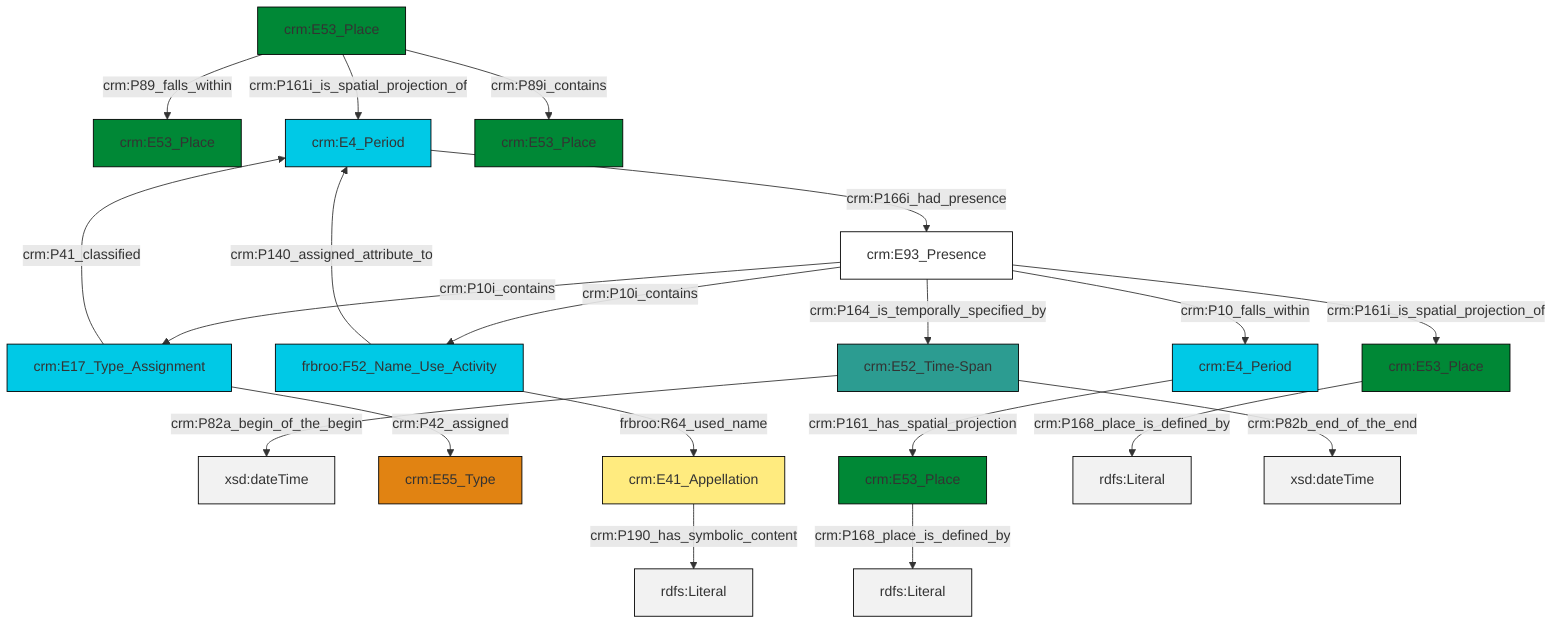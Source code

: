 graph TD
classDef Literal fill:#f2f2f2,stroke:#000000;
classDef CRM_Entity fill:#FFFFFF,stroke:#000000;
classDef Temporal_Entity fill:#00C9E6, stroke:#000000;
classDef Type fill:#E18312, stroke:#000000;
classDef Time-Span fill:#2C9C91, stroke:#000000;
classDef Appellation fill:#FFEB7F, stroke:#000000;
classDef Place fill:#008836, stroke:#000000;
classDef Persistent_Item fill:#B266B2, stroke:#000000;
classDef Conceptual_Object fill:#FFD700, stroke:#000000;
classDef Physical_Thing fill:#D2B48C, stroke:#000000;
classDef Actor fill:#f58aad, stroke:#000000;
classDef PC_Classes fill:#4ce600, stroke:#000000;
classDef Multi fill:#cccccc,stroke:#000000;

0["crm:E52_Time-Span"]:::Time-Span -->|crm:P82a_begin_of_the_begin| 1[xsd:dateTime]:::Literal
6["crm:E4_Period"]:::Temporal_Entity -->|crm:P166i_had_presence| 7["crm:E93_Presence"]:::CRM_Entity
8["crm:E53_Place"]:::Place -->|crm:P89_falls_within| 4["crm:E53_Place"]:::Place
10["crm:E17_Type_Assignment"]:::Temporal_Entity -->|crm:P42_assigned| 11["crm:E55_Type"]:::Type
7["crm:E93_Presence"]:::CRM_Entity -->|crm:P10i_contains| 12["frbroo:F52_Name_Use_Activity"]:::Temporal_Entity
7["crm:E93_Presence"]:::CRM_Entity -->|crm:P164_is_temporally_specified_by| 0["crm:E52_Time-Span"]:::Time-Span
12["frbroo:F52_Name_Use_Activity"]:::Temporal_Entity -->|crm:P140_assigned_attribute_to| 6["crm:E4_Period"]:::Temporal_Entity
17["crm:E4_Period"]:::Temporal_Entity -->|crm:P161_has_spatial_projection| 18["crm:E53_Place"]:::Place
7["crm:E93_Presence"]:::CRM_Entity -->|crm:P10i_contains| 10["crm:E17_Type_Assignment"]:::Temporal_Entity
10["crm:E17_Type_Assignment"]:::Temporal_Entity -->|crm:P41_classified| 6["crm:E4_Period"]:::Temporal_Entity
12["frbroo:F52_Name_Use_Activity"]:::Temporal_Entity -->|frbroo:R64_used_name| 21["crm:E41_Appellation"]:::Appellation
8["crm:E53_Place"]:::Place -->|crm:P161i_is_spatial_projection_of| 6["crm:E4_Period"]:::Temporal_Entity
7["crm:E93_Presence"]:::CRM_Entity -->|crm:P10_falls_within| 17["crm:E4_Period"]:::Temporal_Entity
2["crm:E53_Place"]:::Place -->|crm:P168_place_is_defined_by| 22[rdfs:Literal]:::Literal
18["crm:E53_Place"]:::Place -->|crm:P168_place_is_defined_by| 23[rdfs:Literal]:::Literal
0["crm:E52_Time-Span"]:::Time-Span -->|crm:P82b_end_of_the_end| 25[xsd:dateTime]:::Literal
8["crm:E53_Place"]:::Place -->|crm:P89i_contains| 15["crm:E53_Place"]:::Place
21["crm:E41_Appellation"]:::Appellation -->|crm:P190_has_symbolic_content| 26[rdfs:Literal]:::Literal
7["crm:E93_Presence"]:::CRM_Entity -->|crm:P161i_is_spatial_projection_of| 2["crm:E53_Place"]:::Place